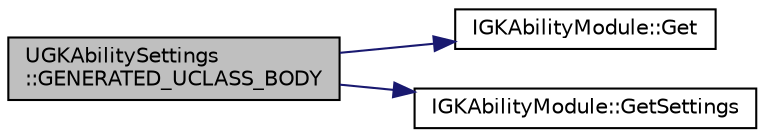digraph "UGKAbilitySettings::GENERATED_UCLASS_BODY"
{
 // LATEX_PDF_SIZE
  edge [fontname="Helvetica",fontsize="10",labelfontname="Helvetica",labelfontsize="10"];
  node [fontname="Helvetica",fontsize="10",shape=record];
  rankdir="LR";
  Node1 [label="UGKAbilitySettings\l::GENERATED_UCLASS_BODY",height=0.2,width=0.4,color="black", fillcolor="grey75", style="filled", fontcolor="black",tooltip=" "];
  Node1 -> Node2 [color="midnightblue",fontsize="10",style="solid",fontname="Helvetica"];
  Node2 [label="IGKAbilityModule::Get",height=0.2,width=0.4,color="black", fillcolor="white", style="filled",URL="$classIGKAbilityModule.html#a56381707b0b989ef0382edfd1d6f428d",tooltip=" "];
  Node1 -> Node3 [color="midnightblue",fontsize="10",style="solid",fontname="Helvetica"];
  Node3 [label="IGKAbilityModule::GetSettings",height=0.2,width=0.4,color="black", fillcolor="white", style="filled",URL="$classIGKAbilityModule.html#a5f087eb8a1ce727a8deb09e56b62716c",tooltip=" "];
}
